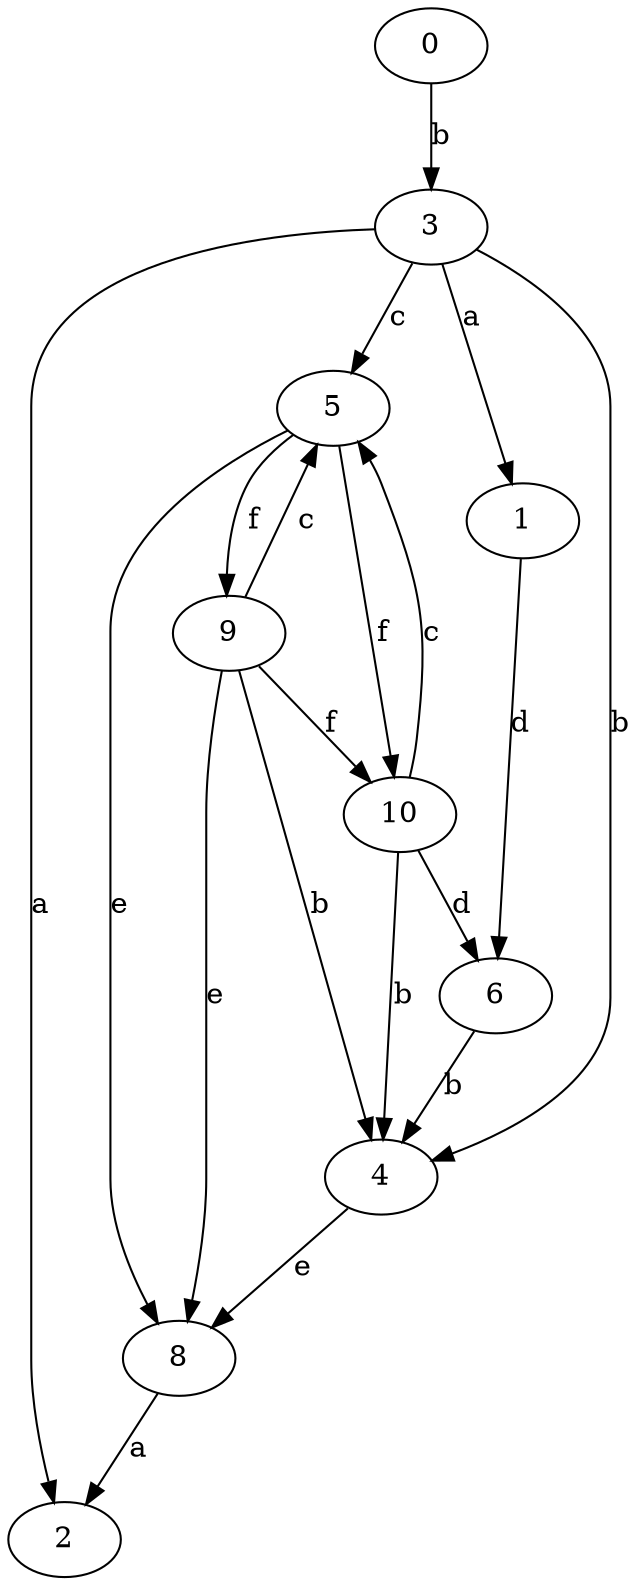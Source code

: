 strict digraph  {
1;
2;
0;
3;
4;
5;
6;
8;
9;
10;
1 -> 6  [label=d];
0 -> 3  [label=b];
3 -> 1  [label=a];
3 -> 2  [label=a];
3 -> 4  [label=b];
3 -> 5  [label=c];
4 -> 8  [label=e];
5 -> 8  [label=e];
5 -> 9  [label=f];
5 -> 10  [label=f];
6 -> 4  [label=b];
8 -> 2  [label=a];
9 -> 4  [label=b];
9 -> 5  [label=c];
9 -> 8  [label=e];
9 -> 10  [label=f];
10 -> 4  [label=b];
10 -> 5  [label=c];
10 -> 6  [label=d];
}
